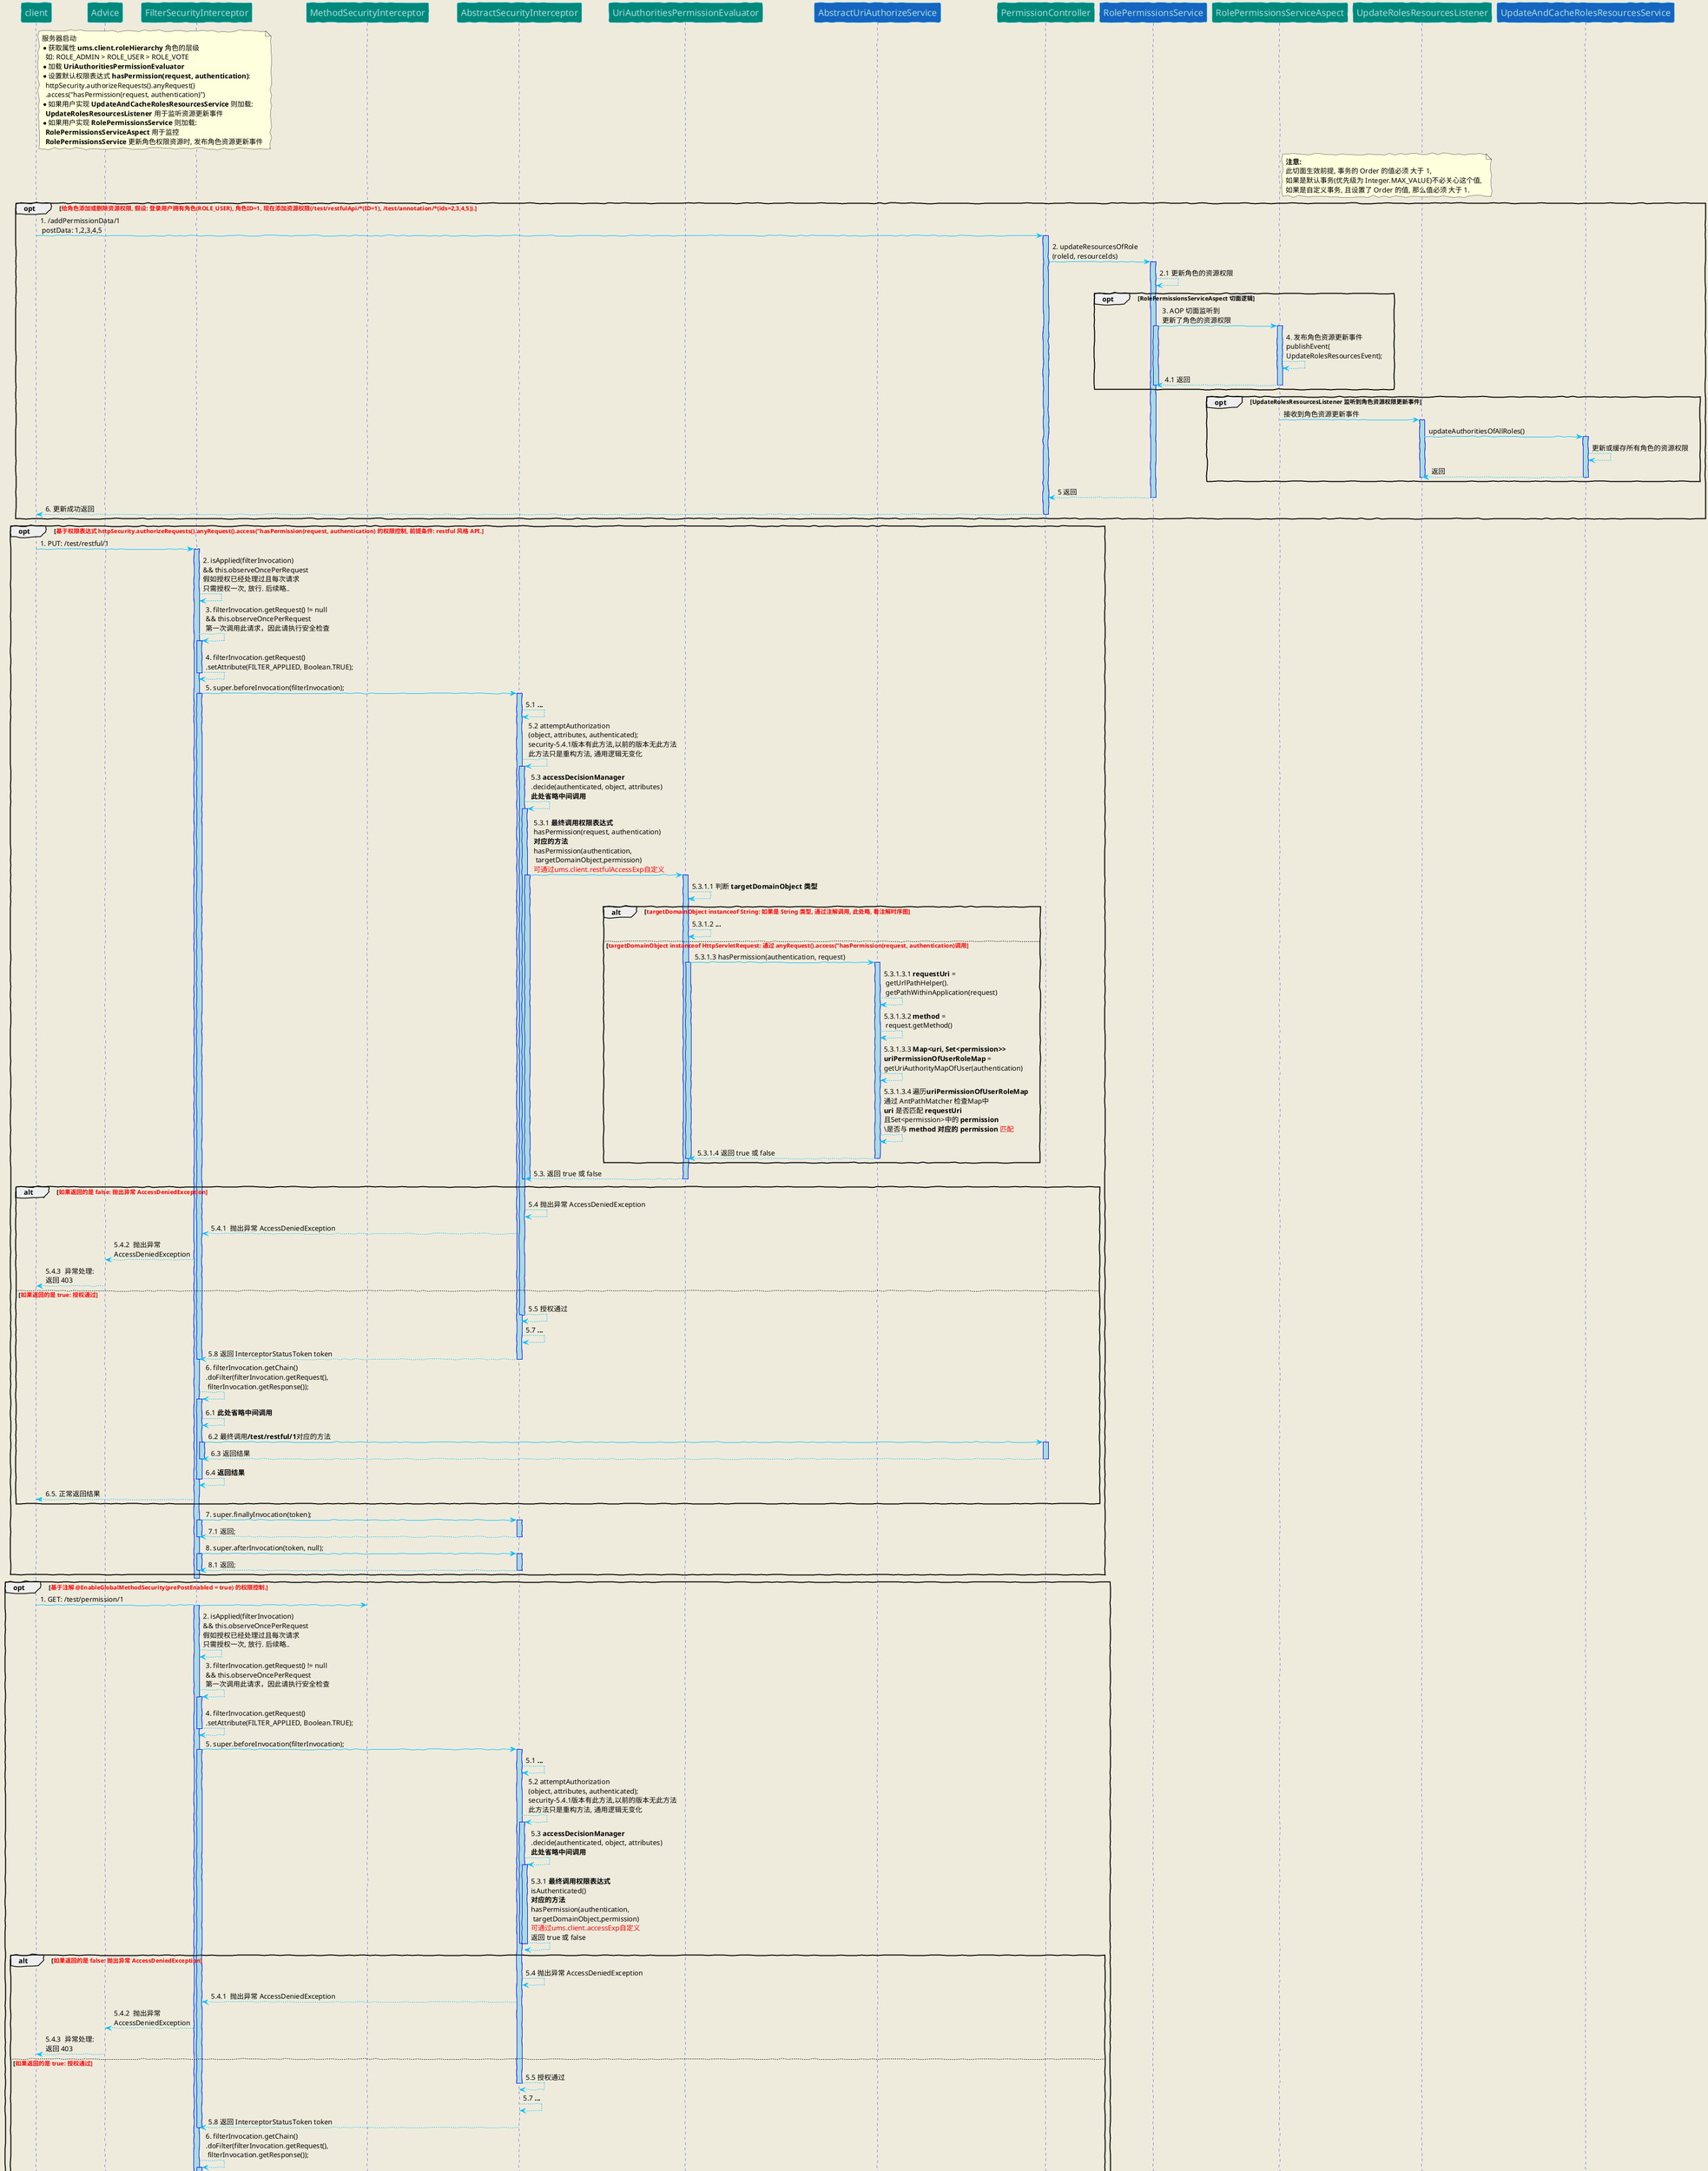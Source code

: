 @startuml

skinparam backgroundColor #EEEBDC
skinparam handwritten true
skinparam sequence {
ArrowColor DeepSkyBlue
ActorBorderColor DeepSkyBlue
LifeLineBorderColor blue
LifeLineBackgroundColor #A9DCDF
ParticipantBorderColor DeepSkyBlue
ParticipantBackgroundColor #00897b
ParticipantFontName Impact
ParticipantFontSize 17
ParticipantFontColor #A9DCDF
ActorBackgroundColor aqua
ActorFontColor DeepSkyBlue
ActorFontSize 17
ActorFontName Aapex
}

participant "client"
note right client: 服务器启动\n\
* 获取属性 **ums.client.roleHierarchy** 角色的层级\n\
  如: ROLE_ADMIN > ROLE_USER > ROLE_VOTE\n\
* 加载 **UriAuthoritiesPermissionEvaluator**\n\
* 设置默认权限表达式 **hasPermission(request, authentication)**:\n\
  httpSecurity.authorizeRequests().anyRequest()\n\
  .access("hasPermission(request, authentication)")\n\
* 如果用户实现 **UpdateAndCacheRolesResourcesService** 则加载:\n\
  **UpdateRolesResourcesListener** 用于监听资源更新事件\n\
* 如果用户实现 **RolePermissionsService** 则加载:\n\
  **RolePermissionsServiceAspect** 用于监控\n\
  **RolePermissionsService** 更新角色权限资源时, 发布角色资源更新事件


participant "Advice"
participant "FilterSecurityInterceptor"
participant "MethodSecurityInterceptor"
participant "AbstractSecurityInterceptor"
participant "UriAuthoritiesPermissionEvaluator"
participant "AbstractUriAuthorizeService" #1565c0
participant "PermissionController"
participant "RolePermissionsService" #1565c0
participant "RolePermissionsServiceAspect"
participant "UpdateRolesResourcesListener"
participant "UpdateAndCacheRolesResourcesService" #1565c0

note right RolePermissionsServiceAspect: **注意:**\n\
此切面生效前提, 事务的 Order 的值必须 大于 1, \n\
如果是默认事务(优先级为 Integer.MAX_VALUE)不必关心这个值, \n\
如果是自定义事务, 且设置了 Order 的值, 那么值必须 大于 1.

opt <font color=red>给角色添加或删除资源权限, 假设: 登录用户拥有角色(ROLE_USER), 角色ID=1, 现在添加资源权限(/test/restfulApi/*(ID=1), /test/annotation/*(ids=2,3,4,5)).
client -> PermissionController: 1. /addPermissionData/1 \n postData: 1,2,3,4,5
activate PermissionController
PermissionController -> RolePermissionsService: 2. updateResourcesOfRole\n(roleId, resourceIds)
activate RolePermissionsService
RolePermissionsService --> RolePermissionsService: 2.1 更新角色的资源权限
opt RolePermissionsServiceAspect 切面逻辑
RolePermissionsService -> RolePermissionsServiceAspect: 3. AOP 切面监听到\n更新了角色的资源权限
activate RolePermissionsService
activate RolePermissionsServiceAspect
RolePermissionsServiceAspect --> RolePermissionsServiceAspect: 4. 发布角色资源更新事件\n\
publishEvent(\n\
UpdateRolesResourcesEvent);
RolePermissionsServiceAspect --> RolePermissionsService: 4.1 返回
deactivate RolePermissionsService
deactivate RolePermissionsServiceAspect
end
opt UpdateRolesResourcesListener 监听到角色资源权限更新事件
RolePermissionsServiceAspect -> UpdateRolesResourcesListener: 接收到角色资源更新事件
activate UpdateRolesResourcesListener
UpdateRolesResourcesListener -> UpdateAndCacheRolesResourcesService: updateAuthoritiesOfAllRoles()
activate UpdateAndCacheRolesResourcesService
UpdateAndCacheRolesResourcesService --> UpdateAndCacheRolesResourcesService: 更新或缓存所有角色的资源权限
UpdateAndCacheRolesResourcesService --> UpdateRolesResourcesListener: 返回
deactivate UpdateAndCacheRolesResourcesService
deactivate UpdateRolesResourcesListener
end
RolePermissionsService --> PermissionController: 5 返回
deactivate RolePermissionsService
PermissionController --> client: 6. 更新成功返回
deactivate PermissionController
end


opt <font color=red>基于权限表达式 httpSecurity.authorizeRequests().anyRequest().access("hasPermission(request, authentication) \
的权限控制, 前提条件: restful 风格 API.
client -> FilterSecurityInterceptor: 1. PUT: /test/restful/1
activate FilterSecurityInterceptor
FilterSecurityInterceptor --> FilterSecurityInterceptor: 2. isApplied(filterInvocation) \n\
&& this.observeOncePerRequest\n\
假如授权已经处理过且每次请求\n只需授权一次, 放行. 后续略..
FilterSecurityInterceptor --> FilterSecurityInterceptor: 3. filterInvocation.getRequest() != null\n\
&& this.observeOncePerRequest\n\
第一次调用此请求，因此请执行安全检查
activate FilterSecurityInterceptor
FilterSecurityInterceptor --> FilterSecurityInterceptor: 4. filterInvocation.getRequest()\n\
.setAttribute(FILTER_APPLIED, Boolean.TRUE);
deactivate FilterSecurityInterceptor

FilterSecurityInterceptor -> AbstractSecurityInterceptor: 5. super.beforeInvocation(filterInvocation);
activate FilterSecurityInterceptor
activate AbstractSecurityInterceptor
AbstractSecurityInterceptor --> AbstractSecurityInterceptor: 5.1 **...**
AbstractSecurityInterceptor --> AbstractSecurityInterceptor: 5.2 attemptAuthorization\n\
(object, attributes, authenticated);\n\
security-5.4.1版本有此方法,以前的版本无此方法\n\
此方法只是重构方法, 通用逻辑无变化
activate AbstractSecurityInterceptor
AbstractSecurityInterceptor --> AbstractSecurityInterceptor: 5.3 **accessDecisionManager**\n\
.decide(authenticated, object, attributes)\n**此处省略中间调用**
activate AbstractSecurityInterceptor
AbstractSecurityInterceptor -> UriAuthoritiesPermissionEvaluator: 5.3.1 **最终调用权限表达式**\n\
hasPermission(request, authentication)\n\
**对应的方法**\n\
hasPermission(authentication,\n targetDomainObject,permission)\n\
<font color=red>可通过ums.client.restfulAccessExp自定义
activate AbstractSecurityInterceptor
activate UriAuthoritiesPermissionEvaluator
UriAuthoritiesPermissionEvaluator --> UriAuthoritiesPermissionEvaluator: 5.3.1.1 判断 **targetDomainObject 类型**
alt <font color=red>targetDomainObject instanceof String: 如果是 String 类型, 通过注解调用, 此处略, 看注解时序图
UriAuthoritiesPermissionEvaluator --> UriAuthoritiesPermissionEvaluator: 5.3.1.2 **...**
else <font color=red>targetDomainObject instanceof HttpServletRequest: 通过 anyRequest().access("hasPermission(request, authentication)调用
UriAuthoritiesPermissionEvaluator -> AbstractUriAuthorizeService: 5.3.1.3 hasPermission(authentication, request)
activate UriAuthoritiesPermissionEvaluator
activate AbstractUriAuthorizeService
AbstractUriAuthorizeService --> AbstractUriAuthorizeService: 5.3.1.3.1 **requestUri** =\n\
 getUrlPathHelper().\n getPathWithinApplication(request)
AbstractUriAuthorizeService --> AbstractUriAuthorizeService: 5.3.1.3.2 **method** =\n\
 request.getMethod()
AbstractUriAuthorizeService --> AbstractUriAuthorizeService: 5.3.1.3.3 **Map<uri, Set<permission>>**\n\
**uriPermissionOfUserRoleMap** =\n\
getUriAuthorityMapOfUser(authentication)
AbstractUriAuthorizeService --> AbstractUriAuthorizeService: 5.3.1.3.4 遍历**uriPermissionOfUserRoleMap**\n\
通过 AntPathMatcher 检查Map中 \n**uri** 是否匹配 **requestUri**\n\
且Set<permission>中的 **permission** \n\是否与 **method 对应的 permission** <font color=red>匹配



AbstractUriAuthorizeService --> UriAuthoritiesPermissionEvaluator: 5.3.1.4 返回 true 或 false
deactivate AbstractUriAuthorizeService
deactivate UriAuthoritiesPermissionEvaluator
end
UriAuthoritiesPermissionEvaluator --> AbstractSecurityInterceptor: 5.3. 返回 true 或 false
deactivate UriAuthoritiesPermissionEvaluator
deactivate AbstractSecurityInterceptor
deactivate AbstractSecurityInterceptor
alt <font color=red>如果返回的是 false: 抛出异常 AccessDeniedException
AbstractSecurityInterceptor --> AbstractSecurityInterceptor: 5.4 抛出异常 AccessDeniedException
AbstractSecurityInterceptor --> FilterSecurityInterceptor: 5.4.1  抛出异常 AccessDeniedException
FilterSecurityInterceptor --> Advice: 5.4.2  抛出异常 \nAccessDeniedException
Advice --> client: 5.4.3  异常处理: \n返回 403
else <font color=red>如果返回的是 true: 授权通过
AbstractSecurityInterceptor --> AbstractSecurityInterceptor: 5.5 授权通过
deactivate AbstractSecurityInterceptor
AbstractSecurityInterceptor --> AbstractSecurityInterceptor: 5.7 **...**
AbstractSecurityInterceptor --> FilterSecurityInterceptor: 5.8 返回 InterceptorStatusToken token
deactivate AbstractSecurityInterceptor
deactivate FilterSecurityInterceptor

FilterSecurityInterceptor --> FilterSecurityInterceptor: 6. filterInvocation.getChain()\n\
.doFilter(filterInvocation.getRequest(), \n filterInvocation.getResponse());
activate FilterSecurityInterceptor
FilterSecurityInterceptor --> FilterSecurityInterceptor: 6.1 **此处省略中间调用**
FilterSecurityInterceptor -> PermissionController: 6.2 最终调用**/test/restful/1**对应的方法
activate FilterSecurityInterceptor
activate PermissionController
PermissionController --> FilterSecurityInterceptor: 6.3 返回结果
deactivate PermissionController
deactivate FilterSecurityInterceptor
FilterSecurityInterceptor --> FilterSecurityInterceptor: 6.4 **返回结果**
deactivate FilterSecurityInterceptor
FilterSecurityInterceptor --> client: 6.5. 正常返回结果
end

FilterSecurityInterceptor -> AbstractSecurityInterceptor: 7. super.finallyInvocation(token);
activate FilterSecurityInterceptor
activate AbstractSecurityInterceptor
AbstractSecurityInterceptor --> FilterSecurityInterceptor: 7.1 返回;
deactivate FilterSecurityInterceptor
deactivate AbstractSecurityInterceptor
FilterSecurityInterceptor -> AbstractSecurityInterceptor: 8. super.afterInvocation(token, null);
activate FilterSecurityInterceptor
activate AbstractSecurityInterceptor
AbstractSecurityInterceptor --> FilterSecurityInterceptor: 8.1 返回;
deactivate FilterSecurityInterceptor
deactivate AbstractSecurityInterceptor
end
deactivate FilterSecurityInterceptor


opt <font color=red>基于注解 @EnableGlobalMethodSecurity(prePostEnabled = true) 的权限控制.
client -> MethodSecurityInterceptor: 1. GET: /test/permission/1
activate FilterSecurityInterceptor
FilterSecurityInterceptor --> FilterSecurityInterceptor: 2. isApplied(filterInvocation) \n\
&& this.observeOncePerRequest\n\
假如授权已经处理过且每次请求\n只需授权一次, 放行. 后续略..
FilterSecurityInterceptor --> FilterSecurityInterceptor: 3. filterInvocation.getRequest() != null\n\
&& this.observeOncePerRequest\n\
第一次调用此请求，因此请执行安全检查
activate FilterSecurityInterceptor
FilterSecurityInterceptor --> FilterSecurityInterceptor: 4. filterInvocation.getRequest()\n\
.setAttribute(FILTER_APPLIED, Boolean.TRUE);
deactivate FilterSecurityInterceptor

FilterSecurityInterceptor -> AbstractSecurityInterceptor: 5. super.beforeInvocation(filterInvocation);
activate FilterSecurityInterceptor
activate AbstractSecurityInterceptor
AbstractSecurityInterceptor --> AbstractSecurityInterceptor: 5.1 **...**
AbstractSecurityInterceptor --> AbstractSecurityInterceptor: 5.2 attemptAuthorization\n\
(object, attributes, authenticated);\n\
security-5.4.1版本有此方法,以前的版本无此方法\n\
此方法只是重构方法, 通用逻辑无变化

activate AbstractSecurityInterceptor
AbstractSecurityInterceptor --> AbstractSecurityInterceptor: 5.3 **accessDecisionManager**\n\
.decide(authenticated, object, attributes)\n**此处省略中间调用**
activate AbstractSecurityInterceptor
AbstractSecurityInterceptor --> AbstractSecurityInterceptor: 5.3.1 **最终调用权限表达式**\n\
isAuthenticated()\n\
**对应的方法**\n\
hasPermission(authentication,\n targetDomainObject,permission)\n\
<font color=red>可通过ums.client.accessExp自定义\n\
返回 true 或 false
deactivate UriAuthoritiesPermissionEvaluator
deactivate AbstractSecurityInterceptor
deactivate AbstractSecurityInterceptor
alt <font color=red>如果返回的是 false: 抛出异常 AccessDeniedException
AbstractSecurityInterceptor --> AbstractSecurityInterceptor: 5.4 抛出异常 AccessDeniedException
AbstractSecurityInterceptor --> FilterSecurityInterceptor: 5.4.1  抛出异常 AccessDeniedException
FilterSecurityInterceptor --> Advice: 5.4.2  抛出异常 \nAccessDeniedException
Advice --> client: 5.4.3  异常处理: \n返回 403
else <font color=red>如果返回的是 true: 授权通过
AbstractSecurityInterceptor --> AbstractSecurityInterceptor: 5.5 授权通过
deactivate AbstractSecurityInterceptor
AbstractSecurityInterceptor --> AbstractSecurityInterceptor: 5.7 **...**
AbstractSecurityInterceptor --> FilterSecurityInterceptor: 5.8 返回 InterceptorStatusToken token
deactivate AbstractSecurityInterceptor
deactivate FilterSecurityInterceptor

FilterSecurityInterceptor --> FilterSecurityInterceptor: 6. filterInvocation.getChain()\n\
.doFilter(filterInvocation.getRequest(), \n filterInvocation.getResponse());
activate FilterSecurityInterceptor
FilterSecurityInterceptor --> FilterSecurityInterceptor: 6.1 **此处省略中间调用**

FilterSecurityInterceptor -> MethodSecurityInterceptor: 6.2 invoke(MethodInvocation mi)
activate FilterSecurityInterceptor
activate MethodSecurityInterceptor
MethodSecurityInterceptor -> AbstractSecurityInterceptor: 6.2.1 super.beforeInvocation(mi);
activate MethodSecurityInterceptor
activate AbstractSecurityInterceptor
AbstractSecurityInterceptor --> AbstractSecurityInterceptor: 6.2.1.1 **...**
AbstractSecurityInterceptor --> AbstractSecurityInterceptor: 6.2.1.2 attemptAuthorization\n\
(object, attributes, authenticated);\n\
security-5.4.1版本有此方法,以前的版本无此方法\n\
此方法只是重构方法, 通用逻辑无变化
activate AbstractSecurityInterceptor
AbstractSecurityInterceptor --> AbstractSecurityInterceptor: 6.2.1.3 **accessDecisionManager**\n\
.decide(authenticated, object, attributes)\n**此处省略中间调用**
activate AbstractSecurityInterceptor
AbstractSecurityInterceptor -> UriAuthoritiesPermissionEvaluator: 6.2.1.4 **最终调用注释中的权限表达式**\n\
<font color=red>@PreAuthorize("\n\
<font color=red>hasPermission('/test/permission/*', 'add')")\n\
**对应的方法**\n\
hasPermission(authentication,\n targetDomainObject,permission)\n\

activate AbstractSecurityInterceptor
activate UriAuthoritiesPermissionEvaluator
UriAuthoritiesPermissionEvaluator --> UriAuthoritiesPermissionEvaluator: 6.2.1.4.1 判断 **targetDomainObject 类型**
alt <font color=red>targetDomainObject instanceof HttpServletRequest: \n\
<font color=red>通过 anyRequest().access("hasPermission(request, authentication)调用, 此处略, 看基于权限表达式权限控制时序图
UriAuthoritiesPermissionEvaluator --> UriAuthoritiesPermissionEvaluator: 6.2.1.4.2 **...**
else <font color=red>targetDomainObject instanceof String: 如果是 String 类型, 通过注解调用
UriAuthoritiesPermissionEvaluator -> AbstractUriAuthorizeService: 6.2.1.4.3 \n\
hasPermission(authentication, requestUri, permission)

activate UriAuthoritiesPermissionEvaluator
activate AbstractUriAuthorizeService
AbstractUriAuthorizeService --> AbstractUriAuthorizeService: 6.2.1.4.3.1 **Map<uri, Set<permission>>**\n\
**uriPermissionOfUserRoleMap** =\n\
getUriAuthorityMapOfUser(authentication)
AbstractUriAuthorizeService --> AbstractUriAuthorizeService: 6.2.1.4.3.2 遍历**uriPermissionOfUserRoleMap**\n\
通过 AntPathMatcher 检查Map中 \n**uri** 是否匹配 **requestUri**\n\
且Set<permission>中的 **permission** \n\是否与 **permission** <font color=red>匹配

AbstractUriAuthorizeService --> UriAuthoritiesPermissionEvaluator: 6.2.1.4.4 返回 true 或 false
deactivate AbstractUriAuthorizeService
deactivate UriAuthoritiesPermissionEvaluator

end
UriAuthoritiesPermissionEvaluator --> AbstractSecurityInterceptor: 6.2.1.5 返回 true 或 false
deactivate UriAuthoritiesPermissionEvaluator
deactivate AbstractSecurityInterceptor
deactivate AbstractSecurityInterceptor
deactivate AbstractSecurityInterceptor

alt <font color=red>如果返回的是 false: 抛出异常 AccessDeniedException
AbstractSecurityInterceptor --> AbstractSecurityInterceptor: 6.2.1.6 如果返回的是 false: \n抛出异常 AccessDeniedException
AbstractSecurityInterceptor --> MethodSecurityInterceptor: 6.2.2  抛出异常 AccessDeniedException
MethodSecurityInterceptor --> FilterSecurityInterceptor: 6.2.2.1  抛出异常 AccessDeniedException
FilterSecurityInterceptor --> Advice: 6.2.2.2  抛出异常 \nAccessDeniedException
Advice --> client: 6.2.2.3  异常处理: \n返回 403
else <font color=red>如果返回的是 true: 授权通过
AbstractSecurityInterceptor --> AbstractSecurityInterceptor: 6.2.1.7 如果返回的是 true: 授权通过
AbstractSecurityInterceptor --> MethodSecurityInterceptor: 6.2.3 返回 InterceptorStatusToken token
deactivate AbstractSecurityInterceptor

MethodSecurityInterceptor -> MethodSecurityInterceptor: 6.2.4  mi.proceed()
activate MethodSecurityInterceptor
MethodSecurityInterceptor -> PermissionController: 6.2.4.1 最终调用**/test/permission/1**对应的方法
activate MethodSecurityInterceptor
activate PermissionController
PermissionController --> MethodSecurityInterceptor: 6.2.4.2 返回结果 result
deactivate MethodSecurityInterceptor
deactivate PermissionController
deactivate MethodSecurityInterceptor

MethodSecurityInterceptor -> AbstractSecurityInterceptor: 6.2.5 super.finallyInvocation(token);
activate MethodSecurityInterceptor
activate AbstractSecurityInterceptor


AbstractSecurityInterceptor --> MethodSecurityInterceptor: 6.2.5.1 返回;
deactivate MethodSecurityInterceptor
deactivate AbstractSecurityInterceptor
MethodSecurityInterceptor -> AbstractSecurityInterceptor: 6.2.6 super.afterInvocation(token, result);
activate MethodSecurityInterceptor
activate AbstractSecurityInterceptor
AbstractSecurityInterceptor --> MethodSecurityInterceptor: 6.2.6.1 返回结果 result;
deactivate MethodSecurityInterceptor
deactivate AbstractSecurityInterceptor

MethodSecurityInterceptor --> FilterSecurityInterceptor: 6.3 返回结果 result
deactivate MethodSecurityInterceptor
deactivate FilterSecurityInterceptor
FilterSecurityInterceptor --> FilterSecurityInterceptor: 6.4 **返回结果 result**
deactivate FilterSecurityInterceptor
FilterSecurityInterceptor --> client: 6.5. 正常返回结果\n       result
end
end

FilterSecurityInterceptor -> AbstractSecurityInterceptor: 7. super.finallyInvocation(token);
activate FilterSecurityInterceptor
activate AbstractSecurityInterceptor
AbstractSecurityInterceptor --> FilterSecurityInterceptor: 7.1 返回;
deactivate FilterSecurityInterceptor
deactivate AbstractSecurityInterceptor
FilterSecurityInterceptor -> AbstractSecurityInterceptor: 8. super.afterInvocation(token, null);
activate FilterSecurityInterceptor
activate AbstractSecurityInterceptor
AbstractSecurityInterceptor --> FilterSecurityInterceptor: 8.1 返回;
deactivate FilterSecurityInterceptor
deactivate AbstractSecurityInterceptor
end
deactivate FilterSecurityInterceptor


@enduml